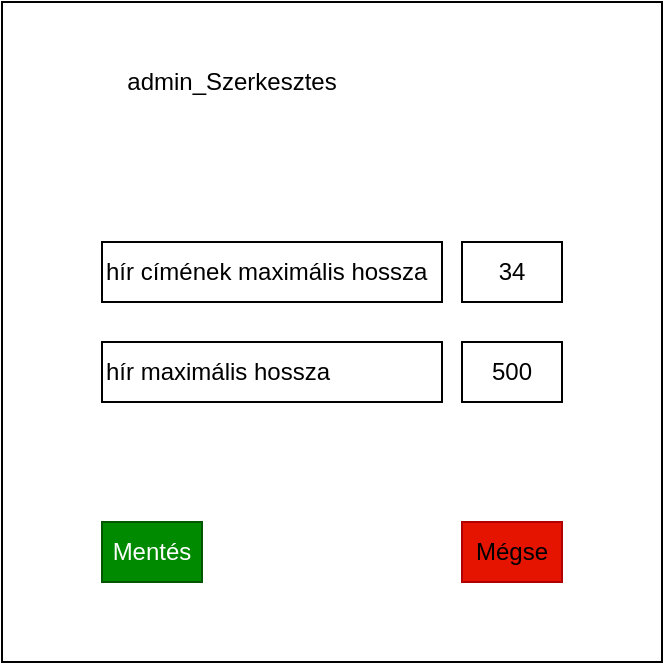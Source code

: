 <mxfile version="22.1.5" type="device">
  <diagram name="1 oldal" id="Eoc91ZO2bPAoRf95zQQq">
    <mxGraphModel dx="1176" dy="846" grid="1" gridSize="10" guides="1" tooltips="1" connect="1" arrows="1" fold="1" page="1" pageScale="1" pageWidth="827" pageHeight="1169" math="0" shadow="0">
      <root>
        <mxCell id="0" />
        <mxCell id="1" parent="0" />
        <mxCell id="yJ3nKlxOjGw7-AYpLivc-1" value="" style="whiteSpace=wrap;html=1;aspect=fixed;" parent="1" vertex="1">
          <mxGeometry x="110" y="100" width="330" height="330" as="geometry" />
        </mxCell>
        <mxCell id="yJ3nKlxOjGw7-AYpLivc-2" value="hír címének maximális hossza" style="rounded=0;whiteSpace=wrap;html=1;align=left;" parent="1" vertex="1">
          <mxGeometry x="160" y="220" width="170" height="30" as="geometry" />
        </mxCell>
        <mxCell id="yJ3nKlxOjGw7-AYpLivc-3" value="admin_Szerkesztes" style="text;html=1;strokeColor=none;fillColor=none;align=center;verticalAlign=middle;whiteSpace=wrap;rounded=0;" parent="1" vertex="1">
          <mxGeometry x="160" y="120" width="130" height="40" as="geometry" />
        </mxCell>
        <mxCell id="yJ3nKlxOjGw7-AYpLivc-4" value="hír maximális hossza" style="rounded=0;whiteSpace=wrap;html=1;align=left;" parent="1" vertex="1">
          <mxGeometry x="160" y="270" width="170" height="30" as="geometry" />
        </mxCell>
        <mxCell id="yJ3nKlxOjGw7-AYpLivc-6" value="34" style="rounded=0;whiteSpace=wrap;html=1;" parent="1" vertex="1">
          <mxGeometry x="340" y="220" width="50" height="30" as="geometry" />
        </mxCell>
        <mxCell id="yJ3nKlxOjGw7-AYpLivc-7" value="500" style="rounded=0;whiteSpace=wrap;html=1;" parent="1" vertex="1">
          <mxGeometry x="340" y="270" width="50" height="30" as="geometry" />
        </mxCell>
        <mxCell id="yJ3nKlxOjGw7-AYpLivc-8" value="Mentés" style="rounded=0;whiteSpace=wrap;html=1;fillColor=#008a00;strokeColor=#005700;fontColor=#ffffff;" parent="1" vertex="1">
          <mxGeometry x="160" y="360" width="50" height="30" as="geometry" />
        </mxCell>
        <mxCell id="yJ3nKlxOjGw7-AYpLivc-9" value="Mégse" style="rounded=0;whiteSpace=wrap;html=1;fillColor=#e51400;strokeColor=#B20000;fontColor=#000000;" parent="1" vertex="1">
          <mxGeometry x="340" y="360" width="50" height="30" as="geometry" />
        </mxCell>
      </root>
    </mxGraphModel>
  </diagram>
</mxfile>
